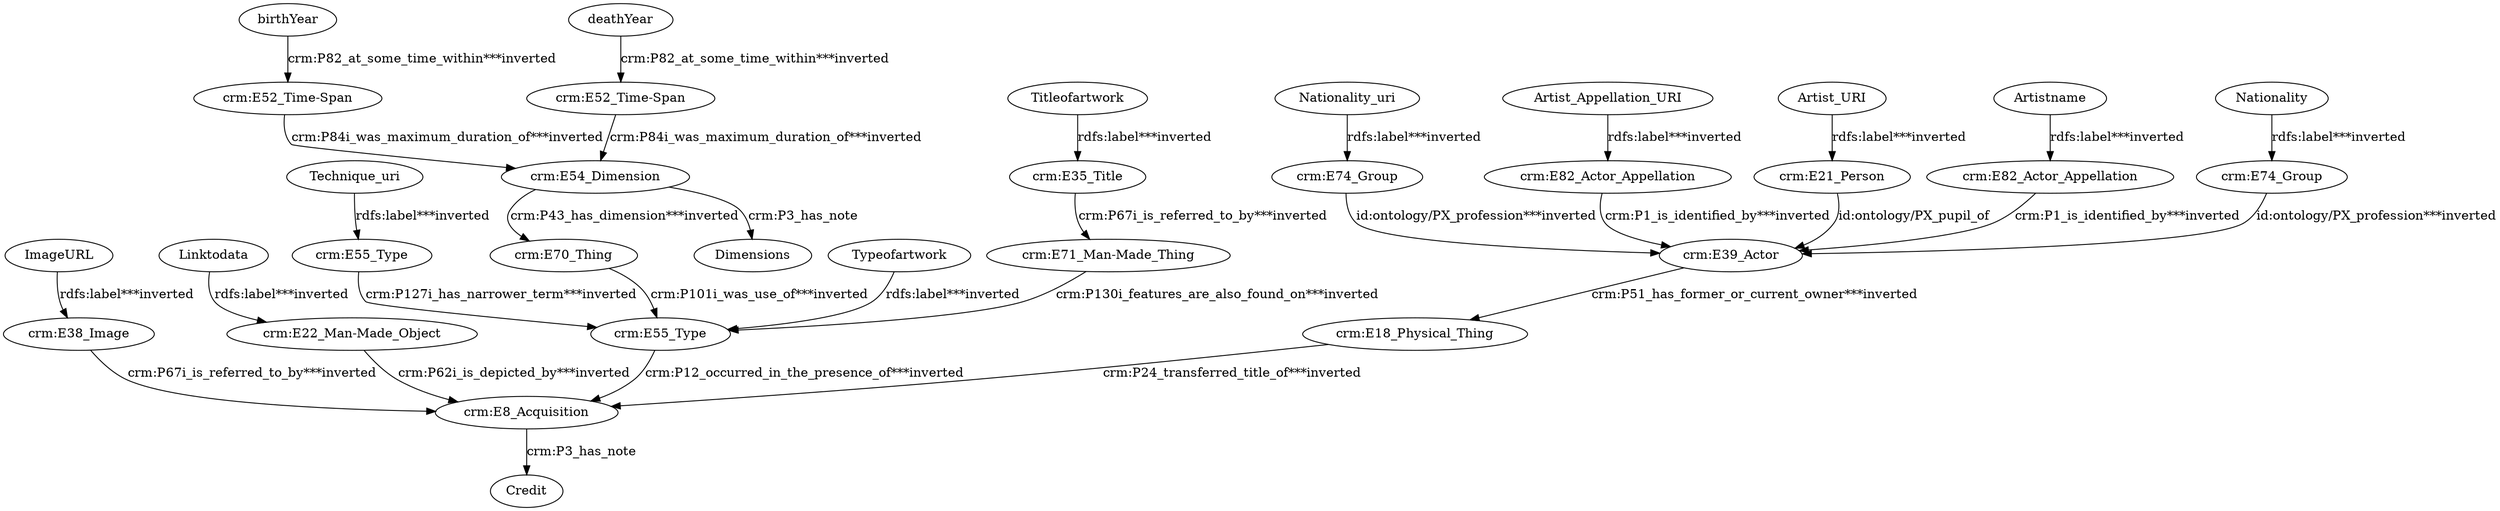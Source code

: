 digraph {
  Artist_Appellation_URI [type=attribute_name,label=Artist_Appellation_URI]
  "crm:E82_Actor_Appellation1" [type=class_uri,label="crm:E82_Actor_Appellation"]
  Artist_URI [type=attribute_name,label=Artist_URI]
  "crm:E21_Person1" [type=class_uri,label="crm:E21_Person"]
  Artistname [type=attribute_name,label=Artistname]
  "crm:E82_Actor_Appellation2" [type=class_uri,label="crm:E82_Actor_Appellation"]
  ImageURL [type=attribute_name,label=ImageURL]
  "crm:E38_Image1" [type=class_uri,label="crm:E38_Image"]
  Linktodata [type=attribute_name,label=Linktodata]
  "crm:E22_Man-Made_Object1" [type=class_uri,label="crm:E22_Man-Made_Object"]
  Nationality [type=attribute_name,label=Nationality]
  "crm:E74_Group2" [type=class_uri,label="crm:E74_Group"]
  Nationality_uri [type=attribute_name,label=Nationality_uri]
  "crm:E74_Group1" [type=class_uri,label="crm:E74_Group"]
  Technique_uri [type=attribute_name,label=Technique_uri]
  "crm:E55_Type1" [type=class_uri,label="crm:E55_Type"]
  Titleofartwork [type=attribute_name,label=Titleofartwork]
  "crm:E35_Title1" [type=class_uri,label="crm:E35_Title"]
  Typeofartwork [type=attribute_name,label=Typeofartwork]
  "crm:E55_Type2" [type=class_uri,label="crm:E55_Type"]
  birthYear [type=attribute_name,label=birthYear]
  "crm:E52_Time-Span1" [type=class_uri,label="crm:E52_Time-Span"]
  "crm:E18_Physical_Thing" [type=class_uri,label="crm:E18_Physical_Thing"]
  "crm:E8_Acquisition1" [type=class_uri,label="crm:E8_Acquisition"]
  "crm:E39_Actor" [type=class_uri,label="crm:E39_Actor"]
  "crm:E71_Man-Made_Thing" [type=class_uri,label="crm:E71_Man-Made_Thing"]
  "crm:E54_Dimension1" [type=class_uri,label="crm:E54_Dimension"]
  "crm:E52_Time-Span2" [type=class_uri,label="crm:E52_Time-Span"]
  Dimensions [type=attribute_name,label=Dimensions]
  "crm:E70_Thing" [type=class_uri,label="crm:E70_Thing"]
  Credit [type=attribute_name,label=Credit]
  deathYear [type=attribute_name,label=deathYear]
  Artist_Appellation_URI -> "crm:E82_Actor_Appellation1" [type=st_property_uri,label="rdfs:label***inverted"]
  Artist_URI -> "crm:E21_Person1" [type=st_property_uri,label="rdfs:label***inverted"]
  Artistname -> "crm:E82_Actor_Appellation2" [type=st_property_uri,label="rdfs:label***inverted"]
  ImageURL -> "crm:E38_Image1" [type=st_property_uri,label="rdfs:label***inverted"]
  Linktodata -> "crm:E22_Man-Made_Object1" [type=st_property_uri,label="rdfs:label***inverted"]
  Nationality -> "crm:E74_Group2" [type=st_property_uri,label="rdfs:label***inverted"]
  Nationality_uri -> "crm:E74_Group1" [type=st_property_uri,label="rdfs:label***inverted"]
  Technique_uri -> "crm:E55_Type1" [type=st_property_uri,label="rdfs:label***inverted"]
  Titleofartwork -> "crm:E35_Title1" [type=st_property_uri,label="rdfs:label***inverted"]
  Typeofartwork -> "crm:E55_Type2" [type=st_property_uri,label="rdfs:label***inverted"]
  birthYear -> "crm:E52_Time-Span1" [type=st_property_uri,label="crm:P82_at_some_time_within***inverted"]
  "crm:E18_Physical_Thing" -> "crm:E8_Acquisition1" [type=direct_property_uri,label="crm:P24_transferred_title_of***inverted"]
  "crm:E21_Person1" -> "crm:E39_Actor" [label="id:ontology/PX_pupil_of",type=direct_property_uri]
  "crm:E22_Man-Made_Object1" -> "crm:E8_Acquisition1" [type=inherited,label="crm:P62i_is_depicted_by***inverted"]
  "crm:E35_Title1" -> "crm:E71_Man-Made_Thing" [type=inherited,label="crm:P67i_is_referred_to_by***inverted"]
  "crm:E38_Image1" -> "crm:E8_Acquisition1" [type=inherited,label="crm:P67i_is_referred_to_by***inverted"]
  "crm:E39_Actor" -> "crm:E18_Physical_Thing" [type=direct_property_uri,label="crm:P51_has_former_or_current_owner***inverted"]
  "crm:E52_Time-Span1" -> "crm:E54_Dimension1" [type=direct_property_uri,label="crm:P84i_was_maximum_duration_of***inverted"]
  "crm:E52_Time-Span2" -> "crm:E54_Dimension1" [type=direct_property_uri,label="crm:P84i_was_maximum_duration_of***inverted"]
  "crm:E54_Dimension1" -> Dimensions [label="crm:P3_has_note",type=st_property_uri]
  "crm:E54_Dimension1" -> "crm:E70_Thing" [type=direct_property_uri,label="crm:P43_has_dimension***inverted"]
  "crm:E55_Type1" -> "crm:E55_Type2" [type=direct_property_uri,label="crm:P127i_has_narrower_term***inverted"]
  "crm:E55_Type2" -> "crm:E8_Acquisition1" [type=inherited,label="crm:P12_occurred_in_the_presence_of***inverted"]
  "crm:E70_Thing" -> "crm:E55_Type2" [type=direct_property_uri,label="crm:P101i_was_use_of***inverted"]
  "crm:E71_Man-Made_Thing" -> "crm:E55_Type2" [type=inherited,label="crm:P130i_features_are_also_found_on***inverted"]
  "crm:E74_Group1" -> "crm:E39_Actor" [type=direct_property_uri,label="id:ontology/PX_profession***inverted"]
  "crm:E74_Group2" -> "crm:E39_Actor" [type=direct_property_uri,label="id:ontology/PX_profession***inverted"]
  "crm:E82_Actor_Appellation1" -> "crm:E39_Actor" [type=inherited,label="crm:P1_is_identified_by***inverted"]
  "crm:E82_Actor_Appellation2" -> "crm:E39_Actor" [type=inherited,label="crm:P1_is_identified_by***inverted"]
  "crm:E8_Acquisition1" -> Credit [label="crm:P3_has_note",type=st_property_uri]
  deathYear -> "crm:E52_Time-Span2" [type=st_property_uri,label="crm:P82_at_some_time_within***inverted"]
}
